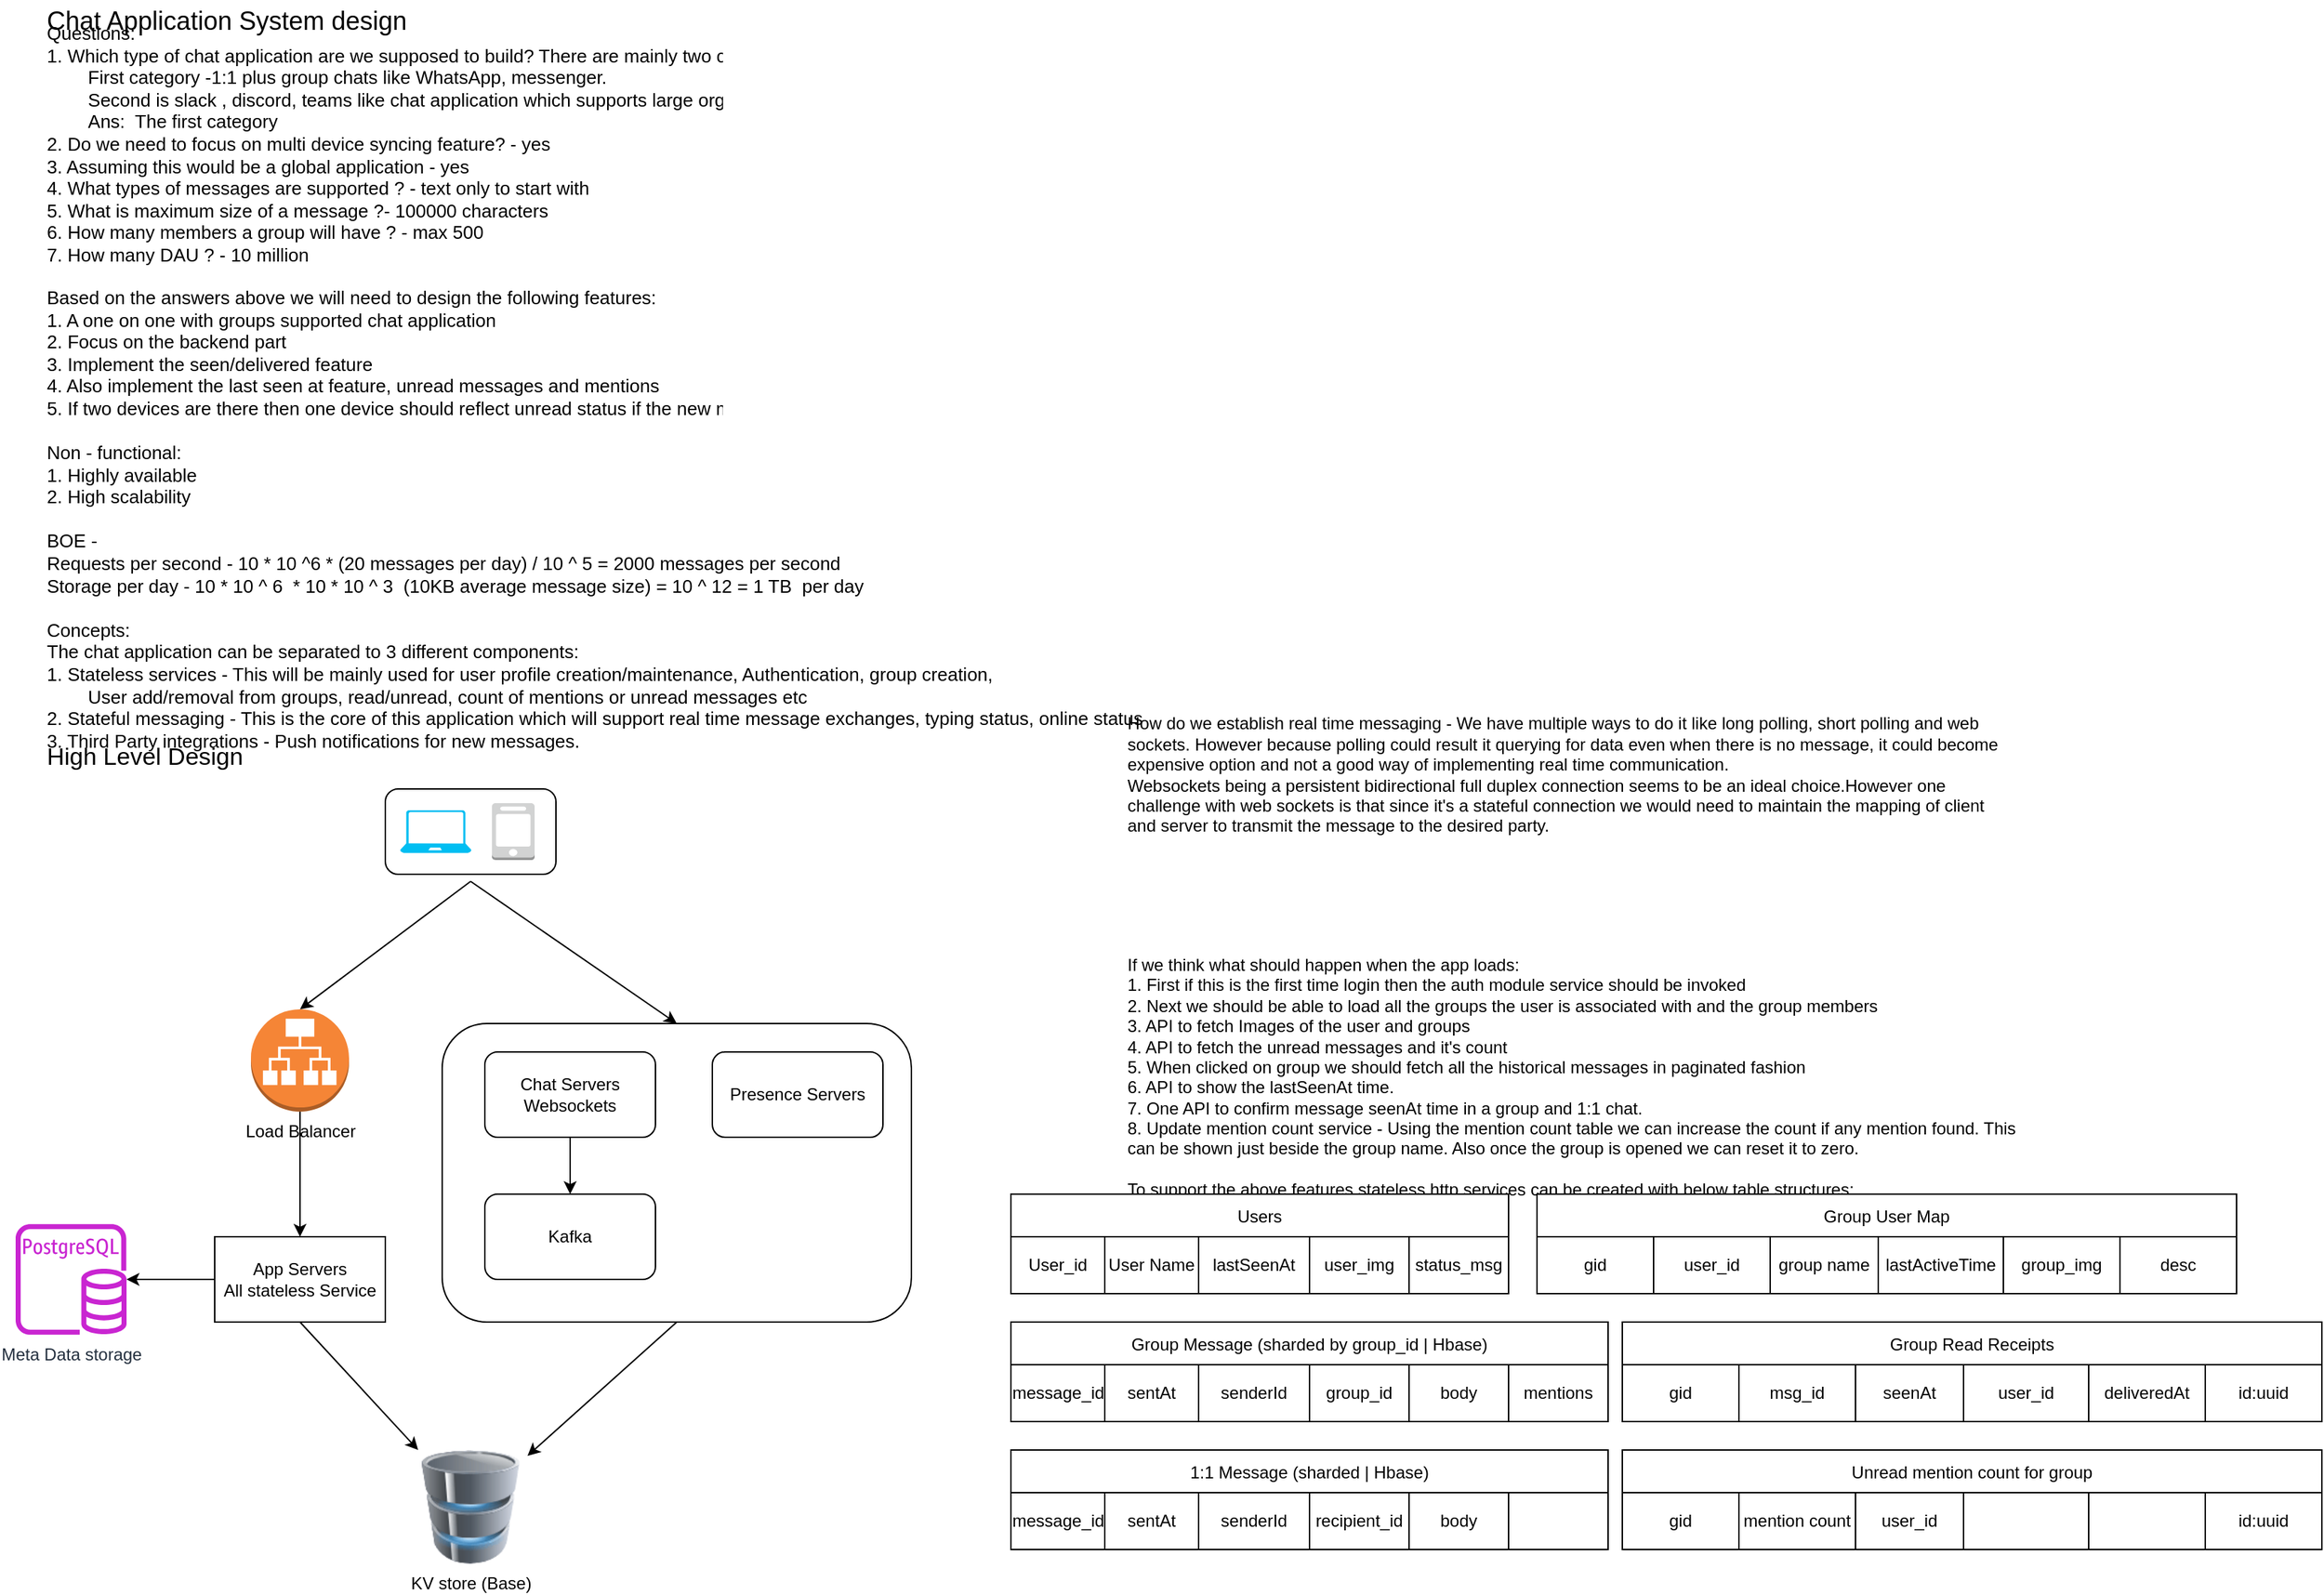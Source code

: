<mxfile version="24.3.1" type="github">
  <diagram name="Page-1" id="3VYbJmwqDZBETqcIFygg">
    <mxGraphModel dx="2074" dy="1190" grid="1" gridSize="10" guides="1" tooltips="1" connect="1" arrows="1" fold="1" page="1" pageScale="1" pageWidth="827" pageHeight="1169" math="0" shadow="0">
      <root>
        <mxCell id="0" />
        <mxCell id="1" parent="0" />
        <mxCell id="UpVBmO8LdcwkQg-ua9Jf-8" value="" style="rounded=1;whiteSpace=wrap;html=1;" vertex="1" parent="1">
          <mxGeometry x="320" y="750" width="330" height="210" as="geometry" />
        </mxCell>
        <mxCell id="HWvaaGP3WwTQ4oXDmzbK-1" value="&lt;div style=&quot;&quot;&gt;&lt;font style=&quot;font-size: 13px;&quot;&gt;Questions:&lt;/font&gt;&lt;/div&gt;&lt;div style=&quot;&quot;&gt;&lt;font style=&quot;font-size: 13px;&quot;&gt;1. Which type of chat application are we supposed to build? There are mainly two categories of chat applications,&amp;nbsp;&lt;/font&gt;&lt;/div&gt;&lt;div style=&quot;&quot;&gt;&lt;font style=&quot;font-size: 13px;&quot;&gt;&lt;span style=&quot;white-space: pre;&quot;&gt;&#x9;First category -&lt;/span&gt;1:1 plus group chats like WhatsApp, messenger.&amp;nbsp;&lt;/font&gt;&lt;/div&gt;&lt;div style=&quot;&quot;&gt;&lt;font style=&quot;font-size: 13px;&quot;&gt;&lt;span style=&quot;white-space: pre;&quot;&gt;&#x9;&lt;/span&gt;Second is slack , discord, teams like chat application which supports large organisations.&lt;/font&gt;&lt;/div&gt;&lt;div style=&quot;&quot;&gt;&lt;font style=&quot;font-size: 13px;&quot;&gt;&lt;span style=&quot;white-space: pre;&quot;&gt;&#x9;Ans:  The first category&lt;/span&gt;&lt;br&gt;&lt;/font&gt;&lt;/div&gt;&lt;div style=&quot;&quot;&gt;&lt;font&gt;&lt;font size=&quot;2&quot;&gt;&lt;span style=&quot;white-space: pre;&quot;&gt;2. Do we need to focus on multi device syncing feature? - yes&lt;/span&gt;&lt;/font&gt;&lt;/font&gt;&lt;/div&gt;&lt;div style=&quot;&quot;&gt;&lt;font&gt;&lt;font size=&quot;2&quot;&gt;&lt;span style=&quot;white-space: pre;&quot;&gt;3. Assuming this would be a global application - yes&lt;/span&gt;&lt;/font&gt;&lt;/font&gt;&lt;/div&gt;&lt;div style=&quot;&quot;&gt;&lt;font&gt;&lt;font size=&quot;2&quot;&gt;&lt;span style=&quot;white-space: pre;&quot;&gt;4. What types of messages are supported ? - text &lt;/span&gt;&lt;/font&gt;&lt;/font&gt;&lt;font size=&quot;2&quot;&gt;&lt;span style=&quot;white-space: pre;&quot;&gt;only to start with&lt;/span&gt;&lt;/font&gt;&lt;/div&gt;&lt;div style=&quot;&quot;&gt;&lt;font size=&quot;2&quot;&gt;&lt;span style=&quot;white-space: pre;&quot;&gt;5. What is maximum size of a message ?- 100000 characters&lt;/span&gt;&lt;/font&gt;&lt;/div&gt;&lt;div style=&quot;&quot;&gt;&lt;font size=&quot;2&quot;&gt;&lt;span style=&quot;white-space: pre;&quot;&gt;6. How many members a group will have ? - max 500&lt;/span&gt;&lt;/font&gt;&lt;/div&gt;&lt;div style=&quot;&quot;&gt;&lt;font size=&quot;2&quot;&gt;&lt;span style=&quot;white-space: pre;&quot;&gt;7. How many DAU ? - 10 million&lt;/span&gt;&lt;/font&gt;&lt;/div&gt;&lt;div style=&quot;&quot;&gt;&lt;br&gt;&lt;/div&gt;&lt;div style=&quot;&quot;&gt;&lt;font size=&quot;2&quot;&gt;&lt;span style=&quot;white-space: pre;&quot;&gt;Based on the answers above we will need to design the following features:&lt;/span&gt;&lt;/font&gt;&lt;/div&gt;&lt;div style=&quot;&quot;&gt;&lt;font size=&quot;2&quot;&gt;&lt;span style=&quot;white-space: pre;&quot;&gt;1. A one on one with groups supported chat application&lt;/span&gt;&lt;/font&gt;&lt;/div&gt;&lt;div style=&quot;&quot;&gt;&lt;font size=&quot;2&quot;&gt;&lt;span style=&quot;white-space: pre;&quot;&gt;2. Focus on the backend part&lt;/span&gt;&lt;/font&gt;&lt;/div&gt;&lt;div style=&quot;&quot;&gt;&lt;font size=&quot;2&quot;&gt;&lt;span style=&quot;white-space: pre;&quot;&gt;3. Implement the seen/delivered feature&lt;/span&gt;&lt;/font&gt;&lt;/div&gt;&lt;div style=&quot;&quot;&gt;&lt;span style=&quot;font-size: small; white-space: pre;&quot;&gt;4. Also implement the last seen at feature, unread messages and mentions&lt;/span&gt;&lt;font size=&quot;2&quot;&gt;&lt;span style=&quot;white-space: pre;&quot;&gt;&lt;br&gt;&lt;/span&gt;&lt;/font&gt;&lt;/div&gt;&lt;div style=&quot;&quot;&gt;&lt;span style=&quot;font-size: small; white-space: pre;&quot;&gt;5. If two devices are there then one device should reflect unread status if the new message is read on the other device&lt;/span&gt;&lt;/div&gt;&lt;div style=&quot;&quot;&gt;&lt;font size=&quot;2&quot;&gt;&lt;span style=&quot;white-space: pre;&quot;&gt;&lt;br&gt;&lt;/span&gt;&lt;/font&gt;&lt;/div&gt;&lt;div style=&quot;&quot;&gt;&lt;font size=&quot;2&quot;&gt;&lt;span style=&quot;white-space: pre;&quot;&gt;Non - functional:&lt;/span&gt;&lt;/font&gt;&lt;/div&gt;&lt;div style=&quot;&quot;&gt;&lt;font size=&quot;2&quot;&gt;&lt;span style=&quot;white-space: pre;&quot;&gt;1. Highly available&lt;/span&gt;&lt;/font&gt;&lt;/div&gt;&lt;div style=&quot;&quot;&gt;&lt;font size=&quot;2&quot;&gt;&lt;span style=&quot;white-space: pre;&quot;&gt;2. High scalability&lt;/span&gt;&lt;/font&gt;&lt;/div&gt;&lt;div style=&quot;&quot;&gt;&lt;font size=&quot;2&quot;&gt;&lt;span style=&quot;white-space: pre;&quot;&gt;&lt;br&gt;&lt;/span&gt;&lt;/font&gt;&lt;/div&gt;&lt;div style=&quot;&quot;&gt;&lt;font size=&quot;2&quot;&gt;&lt;span style=&quot;white-space: pre;&quot;&gt;BOE - &lt;/span&gt;&lt;/font&gt;&lt;/div&gt;&lt;div style=&quot;&quot;&gt;&lt;font size=&quot;2&quot;&gt;&lt;span style=&quot;white-space: pre;&quot;&gt;Requests per second - 10 * 10 ^6 * (20 messages per day) / 10 ^ 5 = 2000 messages per second&lt;/span&gt;&lt;/font&gt;&lt;/div&gt;&lt;div style=&quot;&quot;&gt;&lt;font size=&quot;2&quot;&gt;&lt;span style=&quot;white-space: pre;&quot;&gt;Storage per day - 10 * 10 ^ 6  * 10 * 10 ^ 3  (10KB average message size) = 10 ^ 12 = 1 TB  per day&lt;/span&gt;&lt;/font&gt;&lt;/div&gt;&lt;div style=&quot;&quot;&gt;&lt;font size=&quot;2&quot;&gt;&lt;span style=&quot;white-space: pre;&quot;&gt;&lt;br&gt;&lt;/span&gt;&lt;/font&gt;&lt;/div&gt;&lt;div style=&quot;&quot;&gt;&lt;font size=&quot;2&quot;&gt;&lt;span style=&quot;white-space: pre;&quot;&gt;Concepts:&lt;/span&gt;&lt;/font&gt;&lt;/div&gt;&lt;div style=&quot;&quot;&gt;&lt;font size=&quot;2&quot;&gt;&lt;span style=&quot;white-space: pre;&quot;&gt;The chat application can be separated to 3 different components:&lt;/span&gt;&lt;/font&gt;&lt;/div&gt;&lt;div style=&quot;&quot;&gt;&lt;font size=&quot;2&quot;&gt;&lt;span style=&quot;white-space: pre;&quot;&gt;1. Stateless services - This will be mainly used for user profile creation/maintenance, Authentication, group creation,&lt;/span&gt;&lt;/font&gt;&lt;/div&gt;&lt;div style=&quot;&quot;&gt;&lt;font size=&quot;2&quot;&gt;&lt;span style=&quot;white-space: pre;&quot;&gt;&lt;span style=&quot;white-space: pre;&quot;&gt;&#x9;&lt;/span&gt;User add/removal from groups, read/unread, count of mentions or unread messages etc&lt;/span&gt;&lt;/font&gt;&lt;/div&gt;&lt;div style=&quot;&quot;&gt;&lt;font size=&quot;2&quot;&gt;&lt;span style=&quot;white-space: pre;&quot;&gt;2. Stateful messaging - This is the core of this application which will support real time message exchanges, typing status, online status&lt;/span&gt;&lt;/font&gt;&lt;/div&gt;&lt;div style=&quot;&quot;&gt;&lt;font size=&quot;2&quot;&gt;&lt;span style=&quot;white-space: pre;&quot;&gt;3. Third Party integrations - Push notifications for new messages.&lt;/span&gt;&lt;/font&gt;&lt;/div&gt;&lt;div style=&quot;&quot;&gt;&lt;font size=&quot;2&quot;&gt;&lt;span style=&quot;white-space: pre;&quot;&gt;&lt;br&gt;&lt;/span&gt;&lt;/font&gt;&lt;/div&gt;" style="text;strokeColor=none;align=left;fillColor=none;html=1;verticalAlign=middle;whiteSpace=wrap;rounded=0;" parent="1" vertex="1">
          <mxGeometry x="40" y="80" width="690" height="460" as="geometry" />
        </mxCell>
        <mxCell id="HWvaaGP3WwTQ4oXDmzbK-2" value="&lt;div style=&quot;&quot;&gt;&lt;font style=&quot;font-size: 18px;&quot;&gt;Chat Application System design&lt;/font&gt;&lt;/div&gt;" style="text;strokeColor=none;align=left;fillColor=none;html=1;verticalAlign=middle;whiteSpace=wrap;rounded=0;" parent="1" vertex="1">
          <mxGeometry x="40" y="30" width="310" height="30" as="geometry" />
        </mxCell>
        <mxCell id="HWvaaGP3WwTQ4oXDmzbK-3" value="&lt;font style=&quot;font-size: 17px;&quot;&gt;High Level Design&lt;/font&gt;" style="text;strokeColor=none;align=left;fillColor=none;html=1;verticalAlign=middle;whiteSpace=wrap;rounded=0;" parent="1" vertex="1">
          <mxGeometry x="40" y="548" width="200" height="30" as="geometry" />
        </mxCell>
        <mxCell id="HWvaaGP3WwTQ4oXDmzbK-7" value="Load Balancer" style="outlineConnect=0;dashed=0;verticalLabelPosition=bottom;verticalAlign=top;align=center;html=1;shape=mxgraph.aws3.application_load_balancer;fillColor=#F58536;gradientColor=none;" parent="1" vertex="1">
          <mxGeometry x="185.5" y="740" width="69" height="72" as="geometry" />
        </mxCell>
        <mxCell id="HWvaaGP3WwTQ4oXDmzbK-11" value="KV store (Base)" style="image;html=1;image=img/lib/clip_art/computers/Database_128x128.png" parent="1" vertex="1">
          <mxGeometry x="300" y="1050" width="80" height="80" as="geometry" />
        </mxCell>
        <mxCell id="HWvaaGP3WwTQ4oXDmzbK-12" value="App Servers&lt;div&gt;All stateless Service&lt;/div&gt;" style="rounded=0;whiteSpace=wrap;html=1;" parent="1" vertex="1">
          <mxGeometry x="160" y="900" width="120" height="60" as="geometry" />
        </mxCell>
        <mxCell id="HWvaaGP3WwTQ4oXDmzbK-15" value="Chat Servers&lt;div&gt;Websockets&lt;/div&gt;" style="rounded=1;whiteSpace=wrap;html=1;" parent="1" vertex="1">
          <mxGeometry x="350" y="770" width="120" height="60" as="geometry" />
        </mxCell>
        <mxCell id="HWvaaGP3WwTQ4oXDmzbK-16" value="Meta Data storage" style="sketch=0;outlineConnect=0;fontColor=#232F3E;gradientColor=none;fillColor=#C925D1;strokeColor=none;dashed=0;verticalLabelPosition=bottom;verticalAlign=top;align=center;html=1;fontSize=12;fontStyle=0;aspect=fixed;pointerEvents=1;shape=mxgraph.aws4.rds_postgresql_instance;" parent="1" vertex="1">
          <mxGeometry x="20" y="891" width="78" height="78" as="geometry" />
        </mxCell>
        <mxCell id="HWvaaGP3WwTQ4oXDmzbK-19" value="Kafka" style="rounded=1;whiteSpace=wrap;html=1;" parent="1" vertex="1">
          <mxGeometry x="350" y="870" width="120" height="60" as="geometry" />
        </mxCell>
        <mxCell id="HWvaaGP3WwTQ4oXDmzbK-20" value="Presence Servers" style="rounded=1;whiteSpace=wrap;html=1;" parent="1" vertex="1">
          <mxGeometry x="510" y="770" width="120" height="60" as="geometry" />
        </mxCell>
        <mxCell id="y-Os3jITyolEBnI4brBV-3" value="How do we establish real time messaging - We have multiple ways to do it like long polling, short polling and web sockets. However because polling could result it querying for data even when there is no message, it could become expensive option and not a good way of implementing real time communication.&amp;nbsp;&lt;div&gt;Websockets being a persistent bidirectional full duplex connection seems to be an ideal choice.However one challenge with web sockets is that since it&#39;s a stateful connection we would need to maintain the mapping of client and server to transmit the message to the desired party.&lt;/div&gt;" style="text;strokeColor=none;align=left;fillColor=none;html=1;verticalAlign=middle;whiteSpace=wrap;rounded=0;" parent="1" vertex="1">
          <mxGeometry x="800" y="520" width="620" height="110" as="geometry" />
        </mxCell>
        <mxCell id="UpVBmO8LdcwkQg-ua9Jf-4" value="" style="group" vertex="1" connectable="0" parent="1">
          <mxGeometry x="280" y="585" width="120" height="60" as="geometry" />
        </mxCell>
        <mxCell id="UpVBmO8LdcwkQg-ua9Jf-3" value="" style="rounded=1;whiteSpace=wrap;html=1;" vertex="1" parent="UpVBmO8LdcwkQg-ua9Jf-4">
          <mxGeometry width="120" height="60" as="geometry" />
        </mxCell>
        <mxCell id="HWvaaGP3WwTQ4oXDmzbK-4" value="" style="outlineConnect=0;dashed=0;verticalLabelPosition=bottom;verticalAlign=top;align=center;html=1;shape=mxgraph.aws3.mobile_client;fillColor=#D2D3D3;gradientColor=none;" parent="UpVBmO8LdcwkQg-ua9Jf-4" vertex="1">
          <mxGeometry x="75" y="10" width="30" height="40" as="geometry" />
        </mxCell>
        <mxCell id="HWvaaGP3WwTQ4oXDmzbK-5" value="" style="verticalLabelPosition=bottom;html=1;verticalAlign=top;align=center;strokeColor=none;fillColor=#00BEF2;shape=mxgraph.azure.laptop;pointerEvents=1;" parent="UpVBmO8LdcwkQg-ua9Jf-4" vertex="1">
          <mxGeometry x="10.5" y="15" width="50" height="30" as="geometry" />
        </mxCell>
        <mxCell id="UpVBmO8LdcwkQg-ua9Jf-6" value="" style="edgeStyle=none;orthogonalLoop=1;jettySize=auto;html=1;rounded=0;entryX=0.5;entryY=0;entryDx=0;entryDy=0;entryPerimeter=0;" edge="1" parent="1" target="HWvaaGP3WwTQ4oXDmzbK-7">
          <mxGeometry width="80" relative="1" as="geometry">
            <mxPoint x="340" y="650" as="sourcePoint" />
            <mxPoint x="410" y="690" as="targetPoint" />
            <Array as="points" />
          </mxGeometry>
        </mxCell>
        <mxCell id="UpVBmO8LdcwkQg-ua9Jf-7" value="" style="edgeStyle=none;orthogonalLoop=1;jettySize=auto;html=1;rounded=0;entryX=0.5;entryY=0;entryDx=0;entryDy=0;" edge="1" parent="1" target="UpVBmO8LdcwkQg-ua9Jf-8">
          <mxGeometry width="80" relative="1" as="geometry">
            <mxPoint x="340" y="650" as="sourcePoint" />
            <mxPoint x="440" y="690" as="targetPoint" />
            <Array as="points" />
          </mxGeometry>
        </mxCell>
        <mxCell id="UpVBmO8LdcwkQg-ua9Jf-9" value="" style="edgeStyle=none;orthogonalLoop=1;jettySize=auto;html=1;rounded=0;exitX=0.5;exitY=1;exitDx=0;exitDy=0;exitPerimeter=0;" edge="1" parent="1" source="HWvaaGP3WwTQ4oXDmzbK-7" target="HWvaaGP3WwTQ4oXDmzbK-12">
          <mxGeometry width="80" relative="1" as="geometry">
            <mxPoint x="30" y="750" as="sourcePoint" />
            <mxPoint x="110" y="750" as="targetPoint" />
            <Array as="points" />
          </mxGeometry>
        </mxCell>
        <mxCell id="UpVBmO8LdcwkQg-ua9Jf-10" value="" style="edgeStyle=none;orthogonalLoop=1;jettySize=auto;html=1;rounded=0;exitX=0;exitY=0.5;exitDx=0;exitDy=0;" edge="1" parent="1" source="HWvaaGP3WwTQ4oXDmzbK-12" target="HWvaaGP3WwTQ4oXDmzbK-16">
          <mxGeometry width="80" relative="1" as="geometry">
            <mxPoint x="220" y="1040" as="sourcePoint" />
            <mxPoint x="300" y="1040" as="targetPoint" />
            <Array as="points" />
          </mxGeometry>
        </mxCell>
        <mxCell id="UpVBmO8LdcwkQg-ua9Jf-11" value="" style="edgeStyle=none;orthogonalLoop=1;jettySize=auto;html=1;rounded=0;exitX=0.5;exitY=1;exitDx=0;exitDy=0;" edge="1" parent="1" source="UpVBmO8LdcwkQg-ua9Jf-8" target="HWvaaGP3WwTQ4oXDmzbK-11">
          <mxGeometry width="80" relative="1" as="geometry">
            <mxPoint x="500" y="1010" as="sourcePoint" />
            <mxPoint x="580" y="1010" as="targetPoint" />
            <Array as="points" />
          </mxGeometry>
        </mxCell>
        <mxCell id="UpVBmO8LdcwkQg-ua9Jf-12" value="" style="edgeStyle=none;orthogonalLoop=1;jettySize=auto;html=1;rounded=0;exitX=0.5;exitY=1;exitDx=0;exitDy=0;" edge="1" parent="1" source="HWvaaGP3WwTQ4oXDmzbK-12" target="HWvaaGP3WwTQ4oXDmzbK-11">
          <mxGeometry width="80" relative="1" as="geometry">
            <mxPoint x="210" y="1020" as="sourcePoint" />
            <mxPoint x="290" y="1020" as="targetPoint" />
            <Array as="points" />
          </mxGeometry>
        </mxCell>
        <mxCell id="UpVBmO8LdcwkQg-ua9Jf-13" value="" style="edgeStyle=none;orthogonalLoop=1;jettySize=auto;html=1;rounded=0;exitX=0.5;exitY=1;exitDx=0;exitDy=0;" edge="1" parent="1" source="HWvaaGP3WwTQ4oXDmzbK-15" target="HWvaaGP3WwTQ4oXDmzbK-19">
          <mxGeometry width="80" relative="1" as="geometry">
            <mxPoint x="600" y="1050" as="sourcePoint" />
            <mxPoint x="680" y="1050" as="targetPoint" />
            <Array as="points" />
          </mxGeometry>
        </mxCell>
        <mxCell id="UpVBmO8LdcwkQg-ua9Jf-14" value="If we think what should happen when the app loads:&lt;div&gt;1. First if this is the first time login then the auth module service should be invoked&lt;/div&gt;&lt;div&gt;2. Next we should be able to load all the groups the user is associated with and the group members&lt;/div&gt;&lt;div&gt;3. API to fetch Images of the user and groups&lt;/div&gt;&lt;div&gt;4. API to fetch the unread messages and it&#39;s count&lt;/div&gt;&lt;div&gt;5. When clicked on group we should fetch all the historical messages in paginated fashion&lt;/div&gt;&lt;div&gt;6. API to show the lastSeenAt time.&lt;/div&gt;&lt;div&gt;7. One API to confirm message seenAt time in a group and 1:1 chat.&lt;/div&gt;&lt;div&gt;8. Update mention count service - Using the mention count table we can increase the count if any mention found. This can be shown just beside the group name. Also once the group is opened we can reset it to zero.&lt;/div&gt;&lt;div&gt;&lt;br&gt;&lt;/div&gt;&lt;div&gt;To support the above features stateless http services can be created with below table structures:&lt;/div&gt;&lt;div&gt;&lt;br&gt;&lt;/div&gt;" style="text;strokeColor=none;align=left;fillColor=none;html=1;verticalAlign=middle;whiteSpace=wrap;rounded=0;" vertex="1" parent="1">
          <mxGeometry x="800" y="710" width="630" height="170" as="geometry" />
        </mxCell>
        <mxCell id="UpVBmO8LdcwkQg-ua9Jf-22" value="Group User Map" style="shape=table;startSize=30;container=1;collapsible=0;childLayout=tableLayout;" vertex="1" parent="1">
          <mxGeometry x="1090" y="870" width="492" height="70" as="geometry" />
        </mxCell>
        <mxCell id="UpVBmO8LdcwkQg-ua9Jf-23" value="" style="shape=tableRow;horizontal=0;startSize=0;swimlaneHead=0;swimlaneBody=0;strokeColor=inherit;top=0;left=0;bottom=0;right=0;collapsible=0;dropTarget=0;fillColor=none;points=[[0,0.5],[1,0.5]];portConstraint=eastwest;" vertex="1" parent="UpVBmO8LdcwkQg-ua9Jf-22">
          <mxGeometry y="30" width="492" height="40" as="geometry" />
        </mxCell>
        <mxCell id="UpVBmO8LdcwkQg-ua9Jf-24" value="gid" style="shape=partialRectangle;html=1;whiteSpace=wrap;connectable=0;strokeColor=inherit;overflow=hidden;fillColor=none;top=0;left=0;bottom=0;right=0;pointerEvents=1;" vertex="1" parent="UpVBmO8LdcwkQg-ua9Jf-23">
          <mxGeometry width="82" height="40" as="geometry">
            <mxRectangle width="82" height="40" as="alternateBounds" />
          </mxGeometry>
        </mxCell>
        <mxCell id="UpVBmO8LdcwkQg-ua9Jf-25" value="user_id" style="shape=partialRectangle;html=1;whiteSpace=wrap;connectable=0;strokeColor=inherit;overflow=hidden;fillColor=none;top=0;left=0;bottom=0;right=0;pointerEvents=1;" vertex="1" parent="UpVBmO8LdcwkQg-ua9Jf-23">
          <mxGeometry x="82" width="82" height="40" as="geometry">
            <mxRectangle width="82" height="40" as="alternateBounds" />
          </mxGeometry>
        </mxCell>
        <mxCell id="UpVBmO8LdcwkQg-ua9Jf-26" value="group name" style="shape=partialRectangle;html=1;whiteSpace=wrap;connectable=0;strokeColor=inherit;overflow=hidden;fillColor=none;top=0;left=0;bottom=0;right=0;pointerEvents=1;" vertex="1" parent="UpVBmO8LdcwkQg-ua9Jf-23">
          <mxGeometry x="164" width="76" height="40" as="geometry">
            <mxRectangle width="76" height="40" as="alternateBounds" />
          </mxGeometry>
        </mxCell>
        <mxCell id="UpVBmO8LdcwkQg-ua9Jf-27" value="lastActiveTime" style="shape=partialRectangle;html=1;whiteSpace=wrap;connectable=0;strokeColor=inherit;overflow=hidden;fillColor=none;top=0;left=0;bottom=0;right=0;pointerEvents=1;" vertex="1" parent="UpVBmO8LdcwkQg-ua9Jf-23">
          <mxGeometry x="240" width="88" height="40" as="geometry">
            <mxRectangle width="88" height="40" as="alternateBounds" />
          </mxGeometry>
        </mxCell>
        <mxCell id="UpVBmO8LdcwkQg-ua9Jf-28" value="group_img" style="shape=partialRectangle;html=1;whiteSpace=wrap;connectable=0;strokeColor=inherit;overflow=hidden;fillColor=none;top=0;left=0;bottom=0;right=0;pointerEvents=1;" vertex="1" parent="UpVBmO8LdcwkQg-ua9Jf-23">
          <mxGeometry x="328" width="82" height="40" as="geometry">
            <mxRectangle width="82" height="40" as="alternateBounds" />
          </mxGeometry>
        </mxCell>
        <mxCell id="UpVBmO8LdcwkQg-ua9Jf-69" value="desc" style="shape=partialRectangle;html=1;whiteSpace=wrap;connectable=0;strokeColor=inherit;overflow=hidden;fillColor=none;top=0;left=0;bottom=0;right=0;pointerEvents=1;" vertex="1" parent="UpVBmO8LdcwkQg-ua9Jf-23">
          <mxGeometry x="410" width="82" height="40" as="geometry">
            <mxRectangle width="82" height="40" as="alternateBounds" />
          </mxGeometry>
        </mxCell>
        <mxCell id="UpVBmO8LdcwkQg-ua9Jf-48" value="Users" style="shape=table;startSize=30;container=1;collapsible=0;childLayout=tableLayout;" vertex="1" parent="1">
          <mxGeometry x="720" y="870" width="350" height="70" as="geometry" />
        </mxCell>
        <mxCell id="UpVBmO8LdcwkQg-ua9Jf-49" value="" style="shape=tableRow;horizontal=0;startSize=0;swimlaneHead=0;swimlaneBody=0;strokeColor=inherit;top=0;left=0;bottom=0;right=0;collapsible=0;dropTarget=0;fillColor=none;points=[[0,0.5],[1,0.5]];portConstraint=eastwest;" vertex="1" parent="UpVBmO8LdcwkQg-ua9Jf-48">
          <mxGeometry y="30" width="350" height="40" as="geometry" />
        </mxCell>
        <mxCell id="UpVBmO8LdcwkQg-ua9Jf-50" value="User_id" style="shape=partialRectangle;html=1;whiteSpace=wrap;connectable=0;strokeColor=inherit;overflow=hidden;fillColor=none;top=0;left=0;bottom=0;right=0;pointerEvents=1;" vertex="1" parent="UpVBmO8LdcwkQg-ua9Jf-49">
          <mxGeometry width="66" height="40" as="geometry">
            <mxRectangle width="66" height="40" as="alternateBounds" />
          </mxGeometry>
        </mxCell>
        <mxCell id="UpVBmO8LdcwkQg-ua9Jf-51" value="User Name" style="shape=partialRectangle;html=1;whiteSpace=wrap;connectable=0;strokeColor=inherit;overflow=hidden;fillColor=none;top=0;left=0;bottom=0;right=0;pointerEvents=1;" vertex="1" parent="UpVBmO8LdcwkQg-ua9Jf-49">
          <mxGeometry x="66" width="66" height="40" as="geometry">
            <mxRectangle width="66" height="40" as="alternateBounds" />
          </mxGeometry>
        </mxCell>
        <mxCell id="UpVBmO8LdcwkQg-ua9Jf-52" value="lastSeenAt" style="shape=partialRectangle;html=1;whiteSpace=wrap;connectable=0;strokeColor=inherit;overflow=hidden;fillColor=none;top=0;left=0;bottom=0;right=0;pointerEvents=1;" vertex="1" parent="UpVBmO8LdcwkQg-ua9Jf-49">
          <mxGeometry x="132" width="78" height="40" as="geometry">
            <mxRectangle width="78" height="40" as="alternateBounds" />
          </mxGeometry>
        </mxCell>
        <mxCell id="UpVBmO8LdcwkQg-ua9Jf-53" value="user_img" style="shape=partialRectangle;html=1;whiteSpace=wrap;connectable=0;strokeColor=inherit;overflow=hidden;fillColor=none;top=0;left=0;bottom=0;right=0;pointerEvents=1;" vertex="1" parent="UpVBmO8LdcwkQg-ua9Jf-49">
          <mxGeometry x="210" width="70" height="40" as="geometry">
            <mxRectangle width="70" height="40" as="alternateBounds" />
          </mxGeometry>
        </mxCell>
        <mxCell id="UpVBmO8LdcwkQg-ua9Jf-54" value="status_msg" style="shape=partialRectangle;html=1;whiteSpace=wrap;connectable=0;strokeColor=inherit;overflow=hidden;fillColor=none;top=0;left=0;bottom=0;right=0;pointerEvents=1;" vertex="1" parent="UpVBmO8LdcwkQg-ua9Jf-49">
          <mxGeometry x="280" width="70" height="40" as="geometry">
            <mxRectangle width="70" height="40" as="alternateBounds" />
          </mxGeometry>
        </mxCell>
        <mxCell id="UpVBmO8LdcwkQg-ua9Jf-56" value="Group Message (sharded by group_id | Hbase)" style="shape=table;startSize=30;container=1;collapsible=0;childLayout=tableLayout;" vertex="1" parent="1">
          <mxGeometry x="720" y="960" width="420" height="70" as="geometry" />
        </mxCell>
        <mxCell id="UpVBmO8LdcwkQg-ua9Jf-57" value="" style="shape=tableRow;horizontal=0;startSize=0;swimlaneHead=0;swimlaneBody=0;strokeColor=inherit;top=0;left=0;bottom=0;right=0;collapsible=0;dropTarget=0;fillColor=none;points=[[0,0.5],[1,0.5]];portConstraint=eastwest;" vertex="1" parent="UpVBmO8LdcwkQg-ua9Jf-56">
          <mxGeometry y="30" width="420" height="40" as="geometry" />
        </mxCell>
        <mxCell id="UpVBmO8LdcwkQg-ua9Jf-58" value="message_id" style="shape=partialRectangle;html=1;whiteSpace=wrap;connectable=0;strokeColor=inherit;overflow=hidden;fillColor=none;top=0;left=0;bottom=0;right=0;pointerEvents=1;" vertex="1" parent="UpVBmO8LdcwkQg-ua9Jf-57">
          <mxGeometry width="66" height="40" as="geometry">
            <mxRectangle width="66" height="40" as="alternateBounds" />
          </mxGeometry>
        </mxCell>
        <mxCell id="UpVBmO8LdcwkQg-ua9Jf-59" value="sentAt" style="shape=partialRectangle;html=1;whiteSpace=wrap;connectable=0;strokeColor=inherit;overflow=hidden;fillColor=none;top=0;left=0;bottom=0;right=0;pointerEvents=1;" vertex="1" parent="UpVBmO8LdcwkQg-ua9Jf-57">
          <mxGeometry x="66" width="66" height="40" as="geometry">
            <mxRectangle width="66" height="40" as="alternateBounds" />
          </mxGeometry>
        </mxCell>
        <mxCell id="UpVBmO8LdcwkQg-ua9Jf-60" value="senderId" style="shape=partialRectangle;html=1;whiteSpace=wrap;connectable=0;strokeColor=inherit;overflow=hidden;fillColor=none;top=0;left=0;bottom=0;right=0;pointerEvents=1;" vertex="1" parent="UpVBmO8LdcwkQg-ua9Jf-57">
          <mxGeometry x="132" width="78" height="40" as="geometry">
            <mxRectangle width="78" height="40" as="alternateBounds" />
          </mxGeometry>
        </mxCell>
        <mxCell id="UpVBmO8LdcwkQg-ua9Jf-61" value="group_id" style="shape=partialRectangle;html=1;whiteSpace=wrap;connectable=0;strokeColor=inherit;overflow=hidden;fillColor=none;top=0;left=0;bottom=0;right=0;pointerEvents=1;" vertex="1" parent="UpVBmO8LdcwkQg-ua9Jf-57">
          <mxGeometry x="210" width="70" height="40" as="geometry">
            <mxRectangle width="70" height="40" as="alternateBounds" />
          </mxGeometry>
        </mxCell>
        <mxCell id="UpVBmO8LdcwkQg-ua9Jf-62" value="body" style="shape=partialRectangle;html=1;whiteSpace=wrap;connectable=0;strokeColor=inherit;overflow=hidden;fillColor=none;top=0;left=0;bottom=0;right=0;pointerEvents=1;" vertex="1" parent="UpVBmO8LdcwkQg-ua9Jf-57">
          <mxGeometry x="280" width="70" height="40" as="geometry">
            <mxRectangle width="70" height="40" as="alternateBounds" />
          </mxGeometry>
        </mxCell>
        <mxCell id="UpVBmO8LdcwkQg-ua9Jf-78" value="mentions" style="shape=partialRectangle;html=1;whiteSpace=wrap;connectable=0;strokeColor=inherit;overflow=hidden;fillColor=none;top=0;left=0;bottom=0;right=0;pointerEvents=1;" vertex="1" parent="UpVBmO8LdcwkQg-ua9Jf-57">
          <mxGeometry x="350" width="70" height="40" as="geometry">
            <mxRectangle width="70" height="40" as="alternateBounds" />
          </mxGeometry>
        </mxCell>
        <mxCell id="UpVBmO8LdcwkQg-ua9Jf-70" value="Group Read Receipts" style="shape=table;startSize=30;container=1;collapsible=0;childLayout=tableLayout;" vertex="1" parent="1">
          <mxGeometry x="1150" y="960" width="492" height="70" as="geometry" />
        </mxCell>
        <mxCell id="UpVBmO8LdcwkQg-ua9Jf-71" value="" style="shape=tableRow;horizontal=0;startSize=0;swimlaneHead=0;swimlaneBody=0;strokeColor=inherit;top=0;left=0;bottom=0;right=0;collapsible=0;dropTarget=0;fillColor=none;points=[[0,0.5],[1,0.5]];portConstraint=eastwest;" vertex="1" parent="UpVBmO8LdcwkQg-ua9Jf-70">
          <mxGeometry y="30" width="492" height="40" as="geometry" />
        </mxCell>
        <mxCell id="UpVBmO8LdcwkQg-ua9Jf-72" value="gid" style="shape=partialRectangle;html=1;whiteSpace=wrap;connectable=0;strokeColor=inherit;overflow=hidden;fillColor=none;top=0;left=0;bottom=0;right=0;pointerEvents=1;" vertex="1" parent="UpVBmO8LdcwkQg-ua9Jf-71">
          <mxGeometry width="82" height="40" as="geometry">
            <mxRectangle width="82" height="40" as="alternateBounds" />
          </mxGeometry>
        </mxCell>
        <mxCell id="UpVBmO8LdcwkQg-ua9Jf-73" value="msg_id" style="shape=partialRectangle;html=1;whiteSpace=wrap;connectable=0;strokeColor=inherit;overflow=hidden;fillColor=none;top=0;left=0;bottom=0;right=0;pointerEvents=1;" vertex="1" parent="UpVBmO8LdcwkQg-ua9Jf-71">
          <mxGeometry x="82" width="82" height="40" as="geometry">
            <mxRectangle width="82" height="40" as="alternateBounds" />
          </mxGeometry>
        </mxCell>
        <mxCell id="UpVBmO8LdcwkQg-ua9Jf-74" value="seenAt" style="shape=partialRectangle;html=1;whiteSpace=wrap;connectable=0;strokeColor=inherit;overflow=hidden;fillColor=none;top=0;left=0;bottom=0;right=0;pointerEvents=1;" vertex="1" parent="UpVBmO8LdcwkQg-ua9Jf-71">
          <mxGeometry x="164" width="76" height="40" as="geometry">
            <mxRectangle width="76" height="40" as="alternateBounds" />
          </mxGeometry>
        </mxCell>
        <mxCell id="UpVBmO8LdcwkQg-ua9Jf-75" value="user_id" style="shape=partialRectangle;html=1;whiteSpace=wrap;connectable=0;strokeColor=inherit;overflow=hidden;fillColor=none;top=0;left=0;bottom=0;right=0;pointerEvents=1;" vertex="1" parent="UpVBmO8LdcwkQg-ua9Jf-71">
          <mxGeometry x="240" width="88" height="40" as="geometry">
            <mxRectangle width="88" height="40" as="alternateBounds" />
          </mxGeometry>
        </mxCell>
        <mxCell id="UpVBmO8LdcwkQg-ua9Jf-76" value="deliveredAt" style="shape=partialRectangle;html=1;whiteSpace=wrap;connectable=0;strokeColor=inherit;overflow=hidden;fillColor=none;top=0;left=0;bottom=0;right=0;pointerEvents=1;" vertex="1" parent="UpVBmO8LdcwkQg-ua9Jf-71">
          <mxGeometry x="328" width="82" height="40" as="geometry">
            <mxRectangle width="82" height="40" as="alternateBounds" />
          </mxGeometry>
        </mxCell>
        <mxCell id="UpVBmO8LdcwkQg-ua9Jf-95" value="id:uuid" style="shape=partialRectangle;html=1;whiteSpace=wrap;connectable=0;strokeColor=inherit;overflow=hidden;fillColor=none;top=0;left=0;bottom=0;right=0;pointerEvents=1;" vertex="1" parent="UpVBmO8LdcwkQg-ua9Jf-71">
          <mxGeometry x="410" width="82" height="40" as="geometry">
            <mxRectangle width="82" height="40" as="alternateBounds" />
          </mxGeometry>
        </mxCell>
        <mxCell id="UpVBmO8LdcwkQg-ua9Jf-79" value="1:1 Message (sharded | Hbase)" style="shape=table;startSize=30;container=1;collapsible=0;childLayout=tableLayout;" vertex="1" parent="1">
          <mxGeometry x="720" y="1050" width="420" height="70" as="geometry" />
        </mxCell>
        <mxCell id="UpVBmO8LdcwkQg-ua9Jf-80" value="" style="shape=tableRow;horizontal=0;startSize=0;swimlaneHead=0;swimlaneBody=0;strokeColor=inherit;top=0;left=0;bottom=0;right=0;collapsible=0;dropTarget=0;fillColor=none;points=[[0,0.5],[1,0.5]];portConstraint=eastwest;" vertex="1" parent="UpVBmO8LdcwkQg-ua9Jf-79">
          <mxGeometry y="30" width="420" height="40" as="geometry" />
        </mxCell>
        <mxCell id="UpVBmO8LdcwkQg-ua9Jf-81" value="message_id" style="shape=partialRectangle;html=1;whiteSpace=wrap;connectable=0;strokeColor=inherit;overflow=hidden;fillColor=none;top=0;left=0;bottom=0;right=0;pointerEvents=1;" vertex="1" parent="UpVBmO8LdcwkQg-ua9Jf-80">
          <mxGeometry width="66" height="40" as="geometry">
            <mxRectangle width="66" height="40" as="alternateBounds" />
          </mxGeometry>
        </mxCell>
        <mxCell id="UpVBmO8LdcwkQg-ua9Jf-82" value="sentAt" style="shape=partialRectangle;html=1;whiteSpace=wrap;connectable=0;strokeColor=inherit;overflow=hidden;fillColor=none;top=0;left=0;bottom=0;right=0;pointerEvents=1;" vertex="1" parent="UpVBmO8LdcwkQg-ua9Jf-80">
          <mxGeometry x="66" width="66" height="40" as="geometry">
            <mxRectangle width="66" height="40" as="alternateBounds" />
          </mxGeometry>
        </mxCell>
        <mxCell id="UpVBmO8LdcwkQg-ua9Jf-83" value="senderId" style="shape=partialRectangle;html=1;whiteSpace=wrap;connectable=0;strokeColor=inherit;overflow=hidden;fillColor=none;top=0;left=0;bottom=0;right=0;pointerEvents=1;" vertex="1" parent="UpVBmO8LdcwkQg-ua9Jf-80">
          <mxGeometry x="132" width="78" height="40" as="geometry">
            <mxRectangle width="78" height="40" as="alternateBounds" />
          </mxGeometry>
        </mxCell>
        <mxCell id="UpVBmO8LdcwkQg-ua9Jf-84" value="recipient_id" style="shape=partialRectangle;html=1;whiteSpace=wrap;connectable=0;strokeColor=inherit;overflow=hidden;fillColor=none;top=0;left=0;bottom=0;right=0;pointerEvents=1;" vertex="1" parent="UpVBmO8LdcwkQg-ua9Jf-80">
          <mxGeometry x="210" width="70" height="40" as="geometry">
            <mxRectangle width="70" height="40" as="alternateBounds" />
          </mxGeometry>
        </mxCell>
        <mxCell id="UpVBmO8LdcwkQg-ua9Jf-85" value="body" style="shape=partialRectangle;html=1;whiteSpace=wrap;connectable=0;strokeColor=inherit;overflow=hidden;fillColor=none;top=0;left=0;bottom=0;right=0;pointerEvents=1;" vertex="1" parent="UpVBmO8LdcwkQg-ua9Jf-80">
          <mxGeometry x="280" width="70" height="40" as="geometry">
            <mxRectangle width="70" height="40" as="alternateBounds" />
          </mxGeometry>
        </mxCell>
        <mxCell id="UpVBmO8LdcwkQg-ua9Jf-86" style="shape=partialRectangle;html=1;whiteSpace=wrap;connectable=0;strokeColor=inherit;overflow=hidden;fillColor=none;top=0;left=0;bottom=0;right=0;pointerEvents=1;" vertex="1" parent="UpVBmO8LdcwkQg-ua9Jf-80">
          <mxGeometry x="350" width="70" height="40" as="geometry">
            <mxRectangle width="70" height="40" as="alternateBounds" />
          </mxGeometry>
        </mxCell>
        <mxCell id="UpVBmO8LdcwkQg-ua9Jf-87" value="Unread mention count for group" style="shape=table;startSize=30;container=1;collapsible=0;childLayout=tableLayout;" vertex="1" parent="1">
          <mxGeometry x="1150" y="1050" width="492" height="70" as="geometry" />
        </mxCell>
        <mxCell id="UpVBmO8LdcwkQg-ua9Jf-88" value="" style="shape=tableRow;horizontal=0;startSize=0;swimlaneHead=0;swimlaneBody=0;strokeColor=inherit;top=0;left=0;bottom=0;right=0;collapsible=0;dropTarget=0;fillColor=none;points=[[0,0.5],[1,0.5]];portConstraint=eastwest;" vertex="1" parent="UpVBmO8LdcwkQg-ua9Jf-87">
          <mxGeometry y="30" width="492" height="40" as="geometry" />
        </mxCell>
        <mxCell id="UpVBmO8LdcwkQg-ua9Jf-89" value="gid" style="shape=partialRectangle;html=1;whiteSpace=wrap;connectable=0;strokeColor=inherit;overflow=hidden;fillColor=none;top=0;left=0;bottom=0;right=0;pointerEvents=1;" vertex="1" parent="UpVBmO8LdcwkQg-ua9Jf-88">
          <mxGeometry width="82" height="40" as="geometry">
            <mxRectangle width="82" height="40" as="alternateBounds" />
          </mxGeometry>
        </mxCell>
        <mxCell id="UpVBmO8LdcwkQg-ua9Jf-90" value="mention count" style="shape=partialRectangle;html=1;whiteSpace=wrap;connectable=0;strokeColor=inherit;overflow=hidden;fillColor=none;top=0;left=0;bottom=0;right=0;pointerEvents=1;" vertex="1" parent="UpVBmO8LdcwkQg-ua9Jf-88">
          <mxGeometry x="82" width="82" height="40" as="geometry">
            <mxRectangle width="82" height="40" as="alternateBounds" />
          </mxGeometry>
        </mxCell>
        <mxCell id="UpVBmO8LdcwkQg-ua9Jf-91" value="user_id" style="shape=partialRectangle;html=1;whiteSpace=wrap;connectable=0;strokeColor=inherit;overflow=hidden;fillColor=none;top=0;left=0;bottom=0;right=0;pointerEvents=1;" vertex="1" parent="UpVBmO8LdcwkQg-ua9Jf-88">
          <mxGeometry x="164" width="76" height="40" as="geometry">
            <mxRectangle width="76" height="40" as="alternateBounds" />
          </mxGeometry>
        </mxCell>
        <mxCell id="UpVBmO8LdcwkQg-ua9Jf-92" value="" style="shape=partialRectangle;html=1;whiteSpace=wrap;connectable=0;strokeColor=inherit;overflow=hidden;fillColor=none;top=0;left=0;bottom=0;right=0;pointerEvents=1;" vertex="1" parent="UpVBmO8LdcwkQg-ua9Jf-88">
          <mxGeometry x="240" width="88" height="40" as="geometry">
            <mxRectangle width="88" height="40" as="alternateBounds" />
          </mxGeometry>
        </mxCell>
        <mxCell id="UpVBmO8LdcwkQg-ua9Jf-93" value="" style="shape=partialRectangle;html=1;whiteSpace=wrap;connectable=0;strokeColor=inherit;overflow=hidden;fillColor=none;top=0;left=0;bottom=0;right=0;pointerEvents=1;" vertex="1" parent="UpVBmO8LdcwkQg-ua9Jf-88">
          <mxGeometry x="328" width="82" height="40" as="geometry">
            <mxRectangle width="82" height="40" as="alternateBounds" />
          </mxGeometry>
        </mxCell>
        <mxCell id="UpVBmO8LdcwkQg-ua9Jf-94" value="id:uuid" style="shape=partialRectangle;html=1;whiteSpace=wrap;connectable=0;strokeColor=inherit;overflow=hidden;fillColor=none;top=0;left=0;bottom=0;right=0;pointerEvents=1;" vertex="1" parent="UpVBmO8LdcwkQg-ua9Jf-88">
          <mxGeometry x="410" width="82" height="40" as="geometry">
            <mxRectangle width="82" height="40" as="alternateBounds" />
          </mxGeometry>
        </mxCell>
      </root>
    </mxGraphModel>
  </diagram>
</mxfile>
